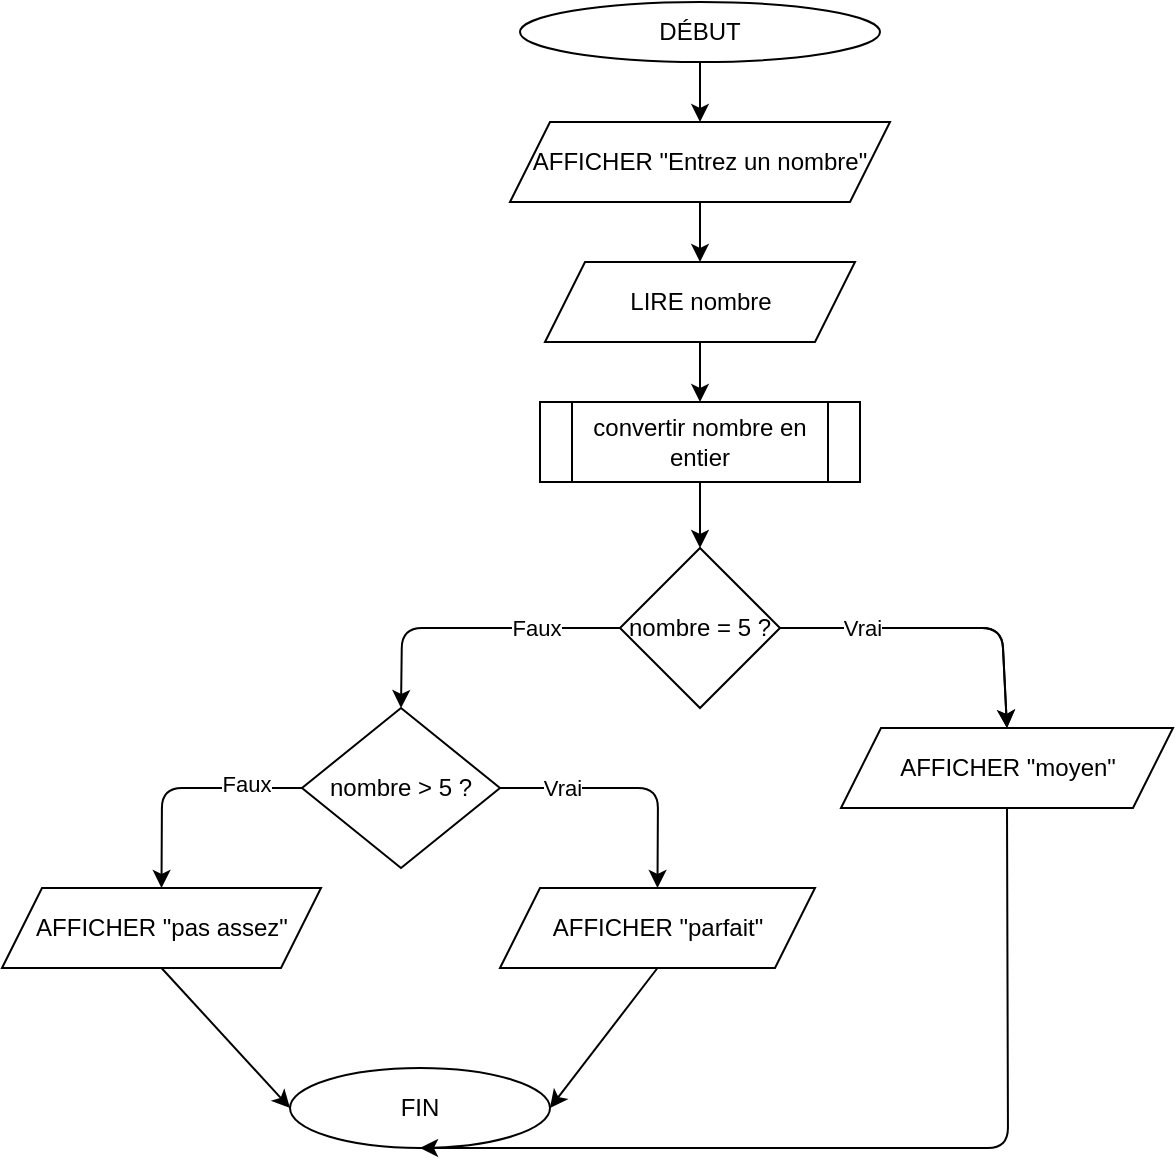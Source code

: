 <mxfile>
    <diagram name="ordino4" id="MA1icedC_llVaALbQTpd">
        <mxGraphModel dx="595" dy="269" grid="1" gridSize="10" guides="1" tooltips="1" connect="1" arrows="1" fold="1" page="1" pageScale="1" pageWidth="827" pageHeight="1169" math="0" shadow="0">
            <root>
                <mxCell id="c7bITvOqj9Y9rn15JvYP-0"/>
                <mxCell id="c7bITvOqj9Y9rn15JvYP-1" parent="c7bITvOqj9Y9rn15JvYP-0"/>
                <mxCell id="c7bITvOqj9Y9rn15JvYP-3" value="FIN" style="ellipse;whiteSpace=wrap;html=1;" parent="c7bITvOqj9Y9rn15JvYP-1" vertex="1">
                    <mxGeometry x="194" y="553" width="130" height="40" as="geometry"/>
                </mxCell>
                <mxCell id="c7bITvOqj9Y9rn15JvYP-4" style="edgeStyle=none;html=1;exitX=0.5;exitY=1;exitDx=0;exitDy=0;entryX=0.5;entryY=0;entryDx=0;entryDy=0;" parent="c7bITvOqj9Y9rn15JvYP-1" source="c7bITvOqj9Y9rn15JvYP-5" target="c7bITvOqj9Y9rn15JvYP-7" edge="1">
                    <mxGeometry relative="1" as="geometry"/>
                </mxCell>
                <mxCell id="c7bITvOqj9Y9rn15JvYP-5" value="DÉBUT" style="ellipse;whiteSpace=wrap;html=1;" parent="c7bITvOqj9Y9rn15JvYP-1" vertex="1">
                    <mxGeometry x="309" y="20" width="180" height="30" as="geometry"/>
                </mxCell>
                <mxCell id="c7bITvOqj9Y9rn15JvYP-6" style="edgeStyle=none;html=1;exitX=0.5;exitY=1;exitDx=0;exitDy=0;entryX=0.5;entryY=0;entryDx=0;entryDy=0;" parent="c7bITvOqj9Y9rn15JvYP-1" source="c7bITvOqj9Y9rn15JvYP-7" target="c7bITvOqj9Y9rn15JvYP-24" edge="1">
                    <mxGeometry relative="1" as="geometry"/>
                </mxCell>
                <mxCell id="c7bITvOqj9Y9rn15JvYP-7" value="AFFICHER &quot;Entrez un nombre&quot;" style="shape=parallelogram;perimeter=parallelogramPerimeter;whiteSpace=wrap;html=1;fixedSize=1;" parent="c7bITvOqj9Y9rn15JvYP-1" vertex="1">
                    <mxGeometry x="304" y="80" width="190" height="40" as="geometry"/>
                </mxCell>
                <mxCell id="c7bITvOqj9Y9rn15JvYP-8" style="edgeStyle=none;html=1;exitX=0.5;exitY=1;exitDx=0;exitDy=0;entryX=0;entryY=0.5;entryDx=0;entryDy=0;" parent="c7bITvOqj9Y9rn15JvYP-1" source="c7bITvOqj9Y9rn15JvYP-9" target="c7bITvOqj9Y9rn15JvYP-3" edge="1">
                    <mxGeometry relative="1" as="geometry"/>
                </mxCell>
                <mxCell id="c7bITvOqj9Y9rn15JvYP-9" value="AFFICHER &quot;pas assez&quot;" style="shape=parallelogram;perimeter=parallelogramPerimeter;whiteSpace=wrap;html=1;fixedSize=1;" parent="c7bITvOqj9Y9rn15JvYP-1" vertex="1">
                    <mxGeometry x="50" y="463" width="159.5" height="40" as="geometry"/>
                </mxCell>
                <mxCell id="c7bITvOqj9Y9rn15JvYP-10" style="edgeStyle=none;html=1;exitX=0.5;exitY=1;exitDx=0;exitDy=0;entryX=0.5;entryY=1;entryDx=0;entryDy=0;" parent="c7bITvOqj9Y9rn15JvYP-1" source="c7bITvOqj9Y9rn15JvYP-12" target="c7bITvOqj9Y9rn15JvYP-3" edge="1">
                    <mxGeometry relative="1" as="geometry">
                        <Array as="points">
                            <mxPoint x="553" y="593"/>
                        </Array>
                    </mxGeometry>
                </mxCell>
                <mxCell id="c7bITvOqj9Y9rn15JvYP-11" value="AFFICHER &quot;parfait&quot;" style="shape=parallelogram;perimeter=parallelogramPerimeter;whiteSpace=wrap;html=1;fixedSize=1;" parent="c7bITvOqj9Y9rn15JvYP-1" vertex="1">
                    <mxGeometry x="299" y="463" width="157.5" height="40" as="geometry"/>
                </mxCell>
                <mxCell id="c7bITvOqj9Y9rn15JvYP-12" value="AFFICHER &quot;moyen&quot;" style="shape=parallelogram;perimeter=parallelogramPerimeter;whiteSpace=wrap;html=1;fixedSize=1;" parent="c7bITvOqj9Y9rn15JvYP-1" vertex="1">
                    <mxGeometry x="469.5" y="383" width="166" height="40" as="geometry"/>
                </mxCell>
                <mxCell id="c7bITvOqj9Y9rn15JvYP-13" style="edgeStyle=none;html=1;exitX=0.5;exitY=1;exitDx=0;exitDy=0;entryX=1;entryY=0.5;entryDx=0;entryDy=0;" parent="c7bITvOqj9Y9rn15JvYP-1" source="c7bITvOqj9Y9rn15JvYP-11" target="c7bITvOqj9Y9rn15JvYP-3" edge="1">
                    <mxGeometry relative="1" as="geometry"/>
                </mxCell>
                <mxCell id="c7bITvOqj9Y9rn15JvYP-14" style="edgeStyle=none;html=1;exitX=0;exitY=0.5;exitDx=0;exitDy=0;entryX=0.5;entryY=0;entryDx=0;entryDy=0;" parent="c7bITvOqj9Y9rn15JvYP-1" source="c7bITvOqj9Y9rn15JvYP-17" target="c7bITvOqj9Y9rn15JvYP-23" edge="1">
                    <mxGeometry relative="1" as="geometry">
                        <Array as="points">
                            <mxPoint x="250" y="333"/>
                        </Array>
                    </mxGeometry>
                </mxCell>
                <mxCell id="c7bITvOqj9Y9rn15JvYP-15" value="Faux" style="edgeLabel;html=1;align=center;verticalAlign=middle;resizable=0;points=[];" parent="c7bITvOqj9Y9rn15JvYP-14" vertex="1" connectable="0">
                    <mxGeometry x="-0.499" y="-1" relative="1" as="geometry">
                        <mxPoint x="-5" y="1" as="offset"/>
                    </mxGeometry>
                </mxCell>
                <mxCell id="c7bITvOqj9Y9rn15JvYP-16" value="Vrai" style="edgeStyle=none;html=1;exitX=1;exitY=0.5;exitDx=0;exitDy=0;entryX=0.5;entryY=0;entryDx=0;entryDy=0;" parent="c7bITvOqj9Y9rn15JvYP-1" source="c7bITvOqj9Y9rn15JvYP-17" target="c7bITvOqj9Y9rn15JvYP-12" edge="1">
                    <mxGeometry x="-0.491" relative="1" as="geometry">
                        <Array as="points">
                            <mxPoint x="550" y="333"/>
                        </Array>
                        <mxPoint x="560" y="383" as="targetPoint"/>
                        <mxPoint as="offset"/>
                    </mxGeometry>
                </mxCell>
                <mxCell id="c7bITvOqj9Y9rn15JvYP-17" value="nombre = 5 ?" style="rhombus;whiteSpace=wrap;html=1;" parent="c7bITvOqj9Y9rn15JvYP-1" vertex="1">
                    <mxGeometry x="359" y="293" width="80" height="80" as="geometry"/>
                </mxCell>
                <mxCell id="c7bITvOqj9Y9rn15JvYP-19" style="edgeStyle=none;html=1;exitX=1;exitY=0.5;exitDx=0;exitDy=0;entryX=0.5;entryY=0;entryDx=0;entryDy=0;" parent="c7bITvOqj9Y9rn15JvYP-1" source="c7bITvOqj9Y9rn15JvYP-23" target="c7bITvOqj9Y9rn15JvYP-11" edge="1">
                    <mxGeometry relative="1" as="geometry">
                        <Array as="points">
                            <mxPoint x="378" y="413"/>
                        </Array>
                    </mxGeometry>
                </mxCell>
                <mxCell id="c7bITvOqj9Y9rn15JvYP-20" value="Vrai" style="edgeLabel;html=1;align=center;verticalAlign=middle;resizable=0;points=[];" parent="c7bITvOqj9Y9rn15JvYP-19" vertex="1" connectable="0">
                    <mxGeometry x="-0.687" y="-1" relative="1" as="geometry">
                        <mxPoint x="11" y="-1" as="offset"/>
                    </mxGeometry>
                </mxCell>
                <mxCell id="c7bITvOqj9Y9rn15JvYP-21" style="edgeStyle=none;html=1;exitX=0;exitY=0.5;exitDx=0;exitDy=0;entryX=0.5;entryY=0;entryDx=0;entryDy=0;" parent="c7bITvOqj9Y9rn15JvYP-1" source="c7bITvOqj9Y9rn15JvYP-23" target="c7bITvOqj9Y9rn15JvYP-9" edge="1">
                    <mxGeometry relative="1" as="geometry">
                        <Array as="points">
                            <mxPoint x="130" y="413"/>
                        </Array>
                    </mxGeometry>
                </mxCell>
                <mxCell id="c7bITvOqj9Y9rn15JvYP-22" value="Faux" style="edgeLabel;html=1;align=center;verticalAlign=middle;resizable=0;points=[];" parent="c7bITvOqj9Y9rn15JvYP-21" vertex="1" connectable="0">
                    <mxGeometry x="-0.536" y="-2" relative="1" as="geometry">
                        <mxPoint as="offset"/>
                    </mxGeometry>
                </mxCell>
                <mxCell id="c7bITvOqj9Y9rn15JvYP-23" value="nombre &amp;gt; 5 ?" style="rhombus;whiteSpace=wrap;html=1;" parent="c7bITvOqj9Y9rn15JvYP-1" vertex="1">
                    <mxGeometry x="200" y="373" width="99" height="80" as="geometry"/>
                </mxCell>
                <mxCell id="fYn33gSYtsliZ3DI4i0n-2" style="edgeStyle=none;html=1;exitX=0.5;exitY=1;exitDx=0;exitDy=0;entryX=0.5;entryY=0;entryDx=0;entryDy=0;" parent="c7bITvOqj9Y9rn15JvYP-1" source="c7bITvOqj9Y9rn15JvYP-24" target="fYn33gSYtsliZ3DI4i0n-0" edge="1">
                    <mxGeometry relative="1" as="geometry"/>
                </mxCell>
                <mxCell id="fYn33gSYtsliZ3DI4i0n-3" style="edgeStyle=none;html=1;exitX=0.5;exitY=1;exitDx=0;exitDy=0;entryX=0.5;entryY=0;entryDx=0;entryDy=0;" parent="c7bITvOqj9Y9rn15JvYP-1" source="fYn33gSYtsliZ3DI4i0n-0" target="c7bITvOqj9Y9rn15JvYP-17" edge="1">
                    <mxGeometry relative="1" as="geometry"/>
                </mxCell>
                <mxCell id="fYn33gSYtsliZ3DI4i0n-0" value="convertir nombre en entier" style="shape=process;whiteSpace=wrap;html=1;backgroundOutline=1;" parent="c7bITvOqj9Y9rn15JvYP-1" vertex="1">
                    <mxGeometry x="319" y="220" width="160" height="40" as="geometry"/>
                </mxCell>
                <mxCell id="fYn33gSYtsliZ3DI4i0n-1" value="Vrai" style="edgeStyle=none;html=1;exitX=1;exitY=0.5;exitDx=0;exitDy=0;entryX=0.5;entryY=0;entryDx=0;entryDy=0;" parent="c7bITvOqj9Y9rn15JvYP-1" source="c7bITvOqj9Y9rn15JvYP-17" target="c7bITvOqj9Y9rn15JvYP-12" edge="1">
                    <mxGeometry x="-0.491" relative="1" as="geometry">
                        <Array as="points">
                            <mxPoint x="510" y="333"/>
                            <mxPoint x="550" y="333"/>
                        </Array>
                        <mxPoint x="439" y="333" as="sourcePoint"/>
                        <mxPoint x="552.5" y="383" as="targetPoint"/>
                        <mxPoint as="offset"/>
                    </mxGeometry>
                </mxCell>
                <mxCell id="c7bITvOqj9Y9rn15JvYP-24" value="LIRE nombre" style="shape=parallelogram;perimeter=parallelogramPerimeter;whiteSpace=wrap;html=1;fixedSize=1;" parent="c7bITvOqj9Y9rn15JvYP-1" vertex="1">
                    <mxGeometry x="321.5" y="150" width="155" height="40" as="geometry"/>
                </mxCell>
            </root>
        </mxGraphModel>
    </diagram>
    <diagram name="ordino3" id="SxlolJQkcnVfG3LB0PML">
        <mxGraphModel dx="595" dy="269" grid="1" gridSize="10" guides="1" tooltips="1" connect="1" arrows="1" fold="1" page="1" pageScale="1" pageWidth="827" pageHeight="1169" math="0" shadow="0">
            <root>
                <mxCell id="IFP4pOx9CHOEMzlSJvTO-0"/>
                <mxCell id="IFP4pOx9CHOEMzlSJvTO-1" parent="IFP4pOx9CHOEMzlSJvTO-0"/>
                <mxCell id="IFP4pOx9CHOEMzlSJvTO-3" value="FIN" style="ellipse;whiteSpace=wrap;html=1;" parent="IFP4pOx9CHOEMzlSJvTO-1" vertex="1">
                    <mxGeometry x="194" y="555" width="130" height="40" as="geometry"/>
                </mxCell>
                <mxCell id="IFP4pOx9CHOEMzlSJvTO-4" style="edgeStyle=none;html=1;exitX=0.5;exitY=1;exitDx=0;exitDy=0;entryX=0.5;entryY=0;entryDx=0;entryDy=0;" parent="IFP4pOx9CHOEMzlSJvTO-1" source="IFP4pOx9CHOEMzlSJvTO-5" target="IFP4pOx9CHOEMzlSJvTO-7" edge="1">
                    <mxGeometry relative="1" as="geometry"/>
                </mxCell>
                <mxCell id="IFP4pOx9CHOEMzlSJvTO-5" value="DÉBUT" style="ellipse;whiteSpace=wrap;html=1;" parent="IFP4pOx9CHOEMzlSJvTO-1" vertex="1">
                    <mxGeometry x="309" y="20" width="180" height="30" as="geometry"/>
                </mxCell>
                <mxCell id="IFP4pOx9CHOEMzlSJvTO-6" style="edgeStyle=none;html=1;exitX=0.5;exitY=1;exitDx=0;exitDy=0;entryX=0.5;entryY=0;entryDx=0;entryDy=0;" parent="IFP4pOx9CHOEMzlSJvTO-1" source="IFP4pOx9CHOEMzlSJvTO-7" target="IFP4pOx9CHOEMzlSJvTO-24" edge="1">
                    <mxGeometry relative="1" as="geometry"/>
                </mxCell>
                <mxCell id="IFP4pOx9CHOEMzlSJvTO-7" value="AFFICHER &quot;Entrez la taux&quot;" style="shape=parallelogram;perimeter=parallelogramPerimeter;whiteSpace=wrap;html=1;fixedSize=1;" parent="IFP4pOx9CHOEMzlSJvTO-1" vertex="1">
                    <mxGeometry x="304" y="80" width="190" height="40" as="geometry"/>
                </mxCell>
                <mxCell id="IFP4pOx9CHOEMzlSJvTO-8" style="edgeStyle=none;html=1;exitX=0.5;exitY=1;exitDx=0;exitDy=0;entryX=0;entryY=0.5;entryDx=0;entryDy=0;" parent="IFP4pOx9CHOEMzlSJvTO-1" target="IFP4pOx9CHOEMzlSJvTO-3" edge="1">
                    <mxGeometry relative="1" as="geometry">
                        <mxPoint x="129.75" y="505" as="sourcePoint"/>
                    </mxGeometry>
                </mxCell>
                <mxCell id="IFP4pOx9CHOEMzlSJvTO-9" value="AFFICHER &quot;super!&quot;" style="shape=parallelogram;perimeter=parallelogramPerimeter;whiteSpace=wrap;html=1;fixedSize=1;" parent="IFP4pOx9CHOEMzlSJvTO-1" vertex="1">
                    <mxGeometry x="50" y="461" width="159.5" height="40" as="geometry"/>
                </mxCell>
                <mxCell id="IFP4pOx9CHOEMzlSJvTO-10" style="edgeStyle=none;html=1;exitX=0.5;exitY=1;exitDx=0;exitDy=0;entryX=0.5;entryY=1;entryDx=0;entryDy=0;" parent="IFP4pOx9CHOEMzlSJvTO-1" target="IFP4pOx9CHOEMzlSJvTO-3" edge="1">
                    <mxGeometry relative="1" as="geometry">
                        <mxPoint x="552.5" y="425" as="sourcePoint"/>
                        <Array as="points">
                            <mxPoint x="553" y="595"/>
                        </Array>
                    </mxGeometry>
                </mxCell>
                <mxCell id="IFP4pOx9CHOEMzlSJvTO-12" value="AFFICHER &quot;moyen&quot;" style="shape=parallelogram;perimeter=parallelogramPerimeter;whiteSpace=wrap;html=1;fixedSize=1;" parent="IFP4pOx9CHOEMzlSJvTO-1" vertex="1">
                    <mxGeometry x="299" y="465" width="157.5" height="40" as="geometry"/>
                </mxCell>
                <mxCell id="IFP4pOx9CHOEMzlSJvTO-11" value="AFFICHER &quot;faible&quot;" style="shape=parallelogram;perimeter=parallelogramPerimeter;whiteSpace=wrap;html=1;fixedSize=1;" parent="IFP4pOx9CHOEMzlSJvTO-1" vertex="1">
                    <mxGeometry x="469.5" y="382" width="166" height="40" as="geometry"/>
                </mxCell>
                <mxCell id="IFP4pOx9CHOEMzlSJvTO-13" style="edgeStyle=none;html=1;exitX=0.5;exitY=1;exitDx=0;exitDy=0;entryX=1;entryY=0.5;entryDx=0;entryDy=0;" parent="IFP4pOx9CHOEMzlSJvTO-1" source="IFP4pOx9CHOEMzlSJvTO-12" target="IFP4pOx9CHOEMzlSJvTO-3" edge="1">
                    <mxGeometry relative="1" as="geometry"/>
                </mxCell>
                <mxCell id="IFP4pOx9CHOEMzlSJvTO-14" style="edgeStyle=none;html=1;exitX=0;exitY=0.5;exitDx=0;exitDy=0;entryX=0.5;entryY=0;entryDx=0;entryDy=0;" parent="IFP4pOx9CHOEMzlSJvTO-1" target="IFP4pOx9CHOEMzlSJvTO-23" edge="1">
                    <mxGeometry relative="1" as="geometry">
                        <Array as="points">
                            <mxPoint x="259" y="335"/>
                        </Array>
                        <mxPoint x="359" y="335" as="sourcePoint"/>
                    </mxGeometry>
                </mxCell>
                <mxCell id="IFP4pOx9CHOEMzlSJvTO-15" value="Faux" style="edgeLabel;html=1;align=center;verticalAlign=middle;resizable=0;points=[];" parent="IFP4pOx9CHOEMzlSJvTO-14" vertex="1" connectable="0">
                    <mxGeometry x="-0.499" y="-1" relative="1" as="geometry">
                        <mxPoint x="-5" y="1" as="offset"/>
                    </mxGeometry>
                </mxCell>
                <mxCell id="IFP4pOx9CHOEMzlSJvTO-16" value="Vrai" style="edgeStyle=none;html=1;exitX=1;exitY=0.5;exitDx=0;exitDy=0;entryX=0.5;entryY=0;entryDx=0;entryDy=0;" parent="IFP4pOx9CHOEMzlSJvTO-1" edge="1">
                    <mxGeometry x="-0.491" relative="1" as="geometry">
                        <Array as="points">
                            <mxPoint x="550" y="335"/>
                        </Array>
                        <mxPoint x="439" y="335" as="sourcePoint"/>
                        <mxPoint x="552.5" y="385" as="targetPoint"/>
                        <mxPoint as="offset"/>
                    </mxGeometry>
                </mxCell>
                <mxCell id="IFP4pOx9CHOEMzlSJvTO-17" value="taux = 15 ?" style="rhombus;whiteSpace=wrap;html=1;" parent="IFP4pOx9CHOEMzlSJvTO-1" vertex="1">
                    <mxGeometry x="359" y="292" width="80" height="80" as="geometry"/>
                </mxCell>
                <mxCell id="IFP4pOx9CHOEMzlSJvTO-19" style="edgeStyle=none;html=1;exitX=1;exitY=0.5;exitDx=0;exitDy=0;entryX=0.5;entryY=0;entryDx=0;entryDy=0;" parent="IFP4pOx9CHOEMzlSJvTO-1" source="IFP4pOx9CHOEMzlSJvTO-23" target="IFP4pOx9CHOEMzlSJvTO-12" edge="1">
                    <mxGeometry relative="1" as="geometry">
                        <Array as="points">
                            <mxPoint x="378" y="415"/>
                        </Array>
                    </mxGeometry>
                </mxCell>
                <mxCell id="IFP4pOx9CHOEMzlSJvTO-20" value="Vrai" style="edgeLabel;html=1;align=center;verticalAlign=middle;resizable=0;points=[];" parent="IFP4pOx9CHOEMzlSJvTO-19" vertex="1" connectable="0">
                    <mxGeometry x="-0.687" y="-1" relative="1" as="geometry">
                        <mxPoint x="11" y="-1" as="offset"/>
                    </mxGeometry>
                </mxCell>
                <mxCell id="IFP4pOx9CHOEMzlSJvTO-21" style="edgeStyle=none;html=1;exitX=0;exitY=0.5;exitDx=0;exitDy=0;entryX=0.5;entryY=0;entryDx=0;entryDy=0;" parent="IFP4pOx9CHOEMzlSJvTO-1" source="IFP4pOx9CHOEMzlSJvTO-23" edge="1">
                    <mxGeometry relative="1" as="geometry">
                        <mxPoint x="129.75" y="465" as="targetPoint"/>
                        <Array as="points">
                            <mxPoint x="130" y="415"/>
                        </Array>
                    </mxGeometry>
                </mxCell>
                <mxCell id="IFP4pOx9CHOEMzlSJvTO-22" value="Faux" style="edgeLabel;html=1;align=center;verticalAlign=middle;resizable=0;points=[];" parent="IFP4pOx9CHOEMzlSJvTO-21" vertex="1" connectable="0">
                    <mxGeometry x="-0.536" y="-2" relative="1" as="geometry">
                        <mxPoint as="offset"/>
                    </mxGeometry>
                </mxCell>
                <mxCell id="IFP4pOx9CHOEMzlSJvTO-23" value="note &amp;lt; 20 ?" style="rhombus;whiteSpace=wrap;html=1;" parent="IFP4pOx9CHOEMzlSJvTO-1" vertex="1">
                    <mxGeometry x="219" y="375" width="80" height="80" as="geometry"/>
                </mxCell>
                <mxCell id="7GsOfpqaNWo19ZcmbfA9-1" style="edgeStyle=none;html=1;exitX=0.5;exitY=1;exitDx=0;exitDy=0;" parent="IFP4pOx9CHOEMzlSJvTO-1" source="IFP4pOx9CHOEMzlSJvTO-24" target="7GsOfpqaNWo19ZcmbfA9-0" edge="1">
                    <mxGeometry relative="1" as="geometry"/>
                </mxCell>
                <mxCell id="IFP4pOx9CHOEMzlSJvTO-24" value="LIRE taux" style="shape=parallelogram;perimeter=parallelogramPerimeter;whiteSpace=wrap;html=1;fixedSize=1;" parent="IFP4pOx9CHOEMzlSJvTO-1" vertex="1">
                    <mxGeometry x="321.5" y="150" width="155" height="40" as="geometry"/>
                </mxCell>
                <mxCell id="7GsOfpqaNWo19ZcmbfA9-2" style="edgeStyle=none;html=1;exitX=0.5;exitY=1;exitDx=0;exitDy=0;entryX=0.5;entryY=0;entryDx=0;entryDy=0;" parent="IFP4pOx9CHOEMzlSJvTO-1" source="7GsOfpqaNWo19ZcmbfA9-0" target="IFP4pOx9CHOEMzlSJvTO-17" edge="1">
                    <mxGeometry relative="1" as="geometry"/>
                </mxCell>
                <mxCell id="7GsOfpqaNWo19ZcmbfA9-0" value="convertir taux en entier" style="shape=process;whiteSpace=wrap;html=1;backgroundOutline=1;" parent="IFP4pOx9CHOEMzlSJvTO-1" vertex="1">
                    <mxGeometry x="320" y="221" width="160" height="40" as="geometry"/>
                </mxCell>
            </root>
        </mxGraphModel>
    </diagram>
    <diagram name="ordino2" id="iWsp2SdJvov0uB3npExQ">
        <mxGraphModel dx="595" dy="269" grid="1" gridSize="10" guides="1" tooltips="1" connect="1" arrows="1" fold="1" page="1" pageScale="1" pageWidth="827" pageHeight="1169" math="0" shadow="0">
            <root>
                <mxCell id="IEQo9HQV0TFGNavdOPeZ-0"/>
                <mxCell id="IEQo9HQV0TFGNavdOPeZ-1" parent="IEQo9HQV0TFGNavdOPeZ-0"/>
                <mxCell id="IEQo9HQV0TFGNavdOPeZ-3" value="FIN" style="ellipse;whiteSpace=wrap;html=1;" parent="IEQo9HQV0TFGNavdOPeZ-1" vertex="1">
                    <mxGeometry x="194" y="533" width="130" height="40" as="geometry"/>
                </mxCell>
                <mxCell id="IEQo9HQV0TFGNavdOPeZ-4" style="edgeStyle=none;html=1;exitX=0.5;exitY=1;exitDx=0;exitDy=0;entryX=0.5;entryY=0;entryDx=0;entryDy=0;" parent="IEQo9HQV0TFGNavdOPeZ-1" source="IEQo9HQV0TFGNavdOPeZ-5" target="IEQo9HQV0TFGNavdOPeZ-7" edge="1">
                    <mxGeometry relative="1" as="geometry"/>
                </mxCell>
                <mxCell id="IEQo9HQV0TFGNavdOPeZ-5" value="DÉBUT" style="ellipse;whiteSpace=wrap;html=1;" parent="IEQo9HQV0TFGNavdOPeZ-1" vertex="1">
                    <mxGeometry x="309" y="20" width="180" height="30" as="geometry"/>
                </mxCell>
                <mxCell id="IEQo9HQV0TFGNavdOPeZ-6" style="edgeStyle=none;html=1;exitX=0.5;exitY=1;exitDx=0;exitDy=0;entryX=0.5;entryY=0;entryDx=0;entryDy=0;" parent="IEQo9HQV0TFGNavdOPeZ-1" source="IEQo9HQV0TFGNavdOPeZ-7" target="IEQo9HQV0TFGNavdOPeZ-19" edge="1">
                    <mxGeometry relative="1" as="geometry"/>
                </mxCell>
                <mxCell id="IEQo9HQV0TFGNavdOPeZ-7" value="AFFICHER &quot;Entrez la note&quot;" style="shape=parallelogram;perimeter=parallelogramPerimeter;whiteSpace=wrap;html=1;fixedSize=1;" parent="IEQo9HQV0TFGNavdOPeZ-1" vertex="1">
                    <mxGeometry x="304" y="80" width="190" height="40" as="geometry"/>
                </mxCell>
                <mxCell id="IEQo9HQV0TFGNavdOPeZ-8" style="edgeStyle=none;html=1;entryX=0;entryY=0.5;entryDx=0;entryDy=0;exitX=0.447;exitY=1.036;exitDx=0;exitDy=0;exitPerimeter=0;" parent="IEQo9HQV0TFGNavdOPeZ-1" source="IEQo9HQV0TFGNavdOPeZ-9" target="IEQo9HQV0TFGNavdOPeZ-3" edge="1">
                    <mxGeometry relative="1" as="geometry">
                        <mxPoint x="130" y="480" as="sourcePoint"/>
                    </mxGeometry>
                </mxCell>
                <mxCell id="IEQo9HQV0TFGNavdOPeZ-9" value="AFFICHER &quot;échec!&quot;" style="shape=parallelogram;perimeter=parallelogramPerimeter;whiteSpace=wrap;html=1;fixedSize=1;" parent="IEQo9HQV0TFGNavdOPeZ-1" vertex="1">
                    <mxGeometry x="40" y="443" width="159.5" height="40" as="geometry"/>
                </mxCell>
                <mxCell id="IEQo9HQV0TFGNavdOPeZ-10" style="edgeStyle=none;html=1;exitX=0.5;exitY=1;exitDx=0;exitDy=0;entryX=0.5;entryY=1;entryDx=0;entryDy=0;" parent="IEQo9HQV0TFGNavdOPeZ-1" source="IEQo9HQV0TFGNavdOPeZ-11" target="IEQo9HQV0TFGNavdOPeZ-3" edge="1">
                    <mxGeometry relative="1" as="geometry">
                        <Array as="points">
                            <mxPoint x="553" y="573"/>
                        </Array>
                    </mxGeometry>
                </mxCell>
                <mxCell id="IEQo9HQV0TFGNavdOPeZ-11" value="AFFICHER &quot;réussi&quot;" style="shape=parallelogram;perimeter=parallelogramPerimeter;whiteSpace=wrap;html=1;fixedSize=1;" parent="IEQo9HQV0TFGNavdOPeZ-1" vertex="1">
                    <mxGeometry x="469.5" y="363" width="166" height="40" as="geometry"/>
                </mxCell>
                <mxCell id="IEQo9HQV0TFGNavdOPeZ-13" value="AFFICHER &quot;passable&quot;" style="shape=parallelogram;perimeter=parallelogramPerimeter;whiteSpace=wrap;html=1;fixedSize=1;" parent="IEQo9HQV0TFGNavdOPeZ-1" vertex="1">
                    <mxGeometry x="299" y="443" width="157.5" height="40" as="geometry"/>
                </mxCell>
                <mxCell id="IEQo9HQV0TFGNavdOPeZ-12" style="edgeStyle=none;html=1;exitX=0.5;exitY=1;exitDx=0;exitDy=0;entryX=1;entryY=0.5;entryDx=0;entryDy=0;" parent="IEQo9HQV0TFGNavdOPeZ-1" source="IEQo9HQV0TFGNavdOPeZ-13" target="IEQo9HQV0TFGNavdOPeZ-3" edge="1">
                    <mxGeometry relative="1" as="geometry"/>
                </mxCell>
                <mxCell id="IEQo9HQV0TFGNavdOPeZ-14" style="edgeStyle=none;html=1;exitX=0;exitY=0.5;exitDx=0;exitDy=0;entryX=0.5;entryY=0;entryDx=0;entryDy=0;" parent="IEQo9HQV0TFGNavdOPeZ-1" source="IEQo9HQV0TFGNavdOPeZ-17" target="IEQo9HQV0TFGNavdOPeZ-24" edge="1">
                    <mxGeometry relative="1" as="geometry">
                        <Array as="points">
                            <mxPoint x="259" y="313"/>
                        </Array>
                    </mxGeometry>
                </mxCell>
                <mxCell id="IEQo9HQV0TFGNavdOPeZ-15" value="Faux" style="edgeLabel;html=1;align=center;verticalAlign=middle;resizable=0;points=[];" parent="IEQo9HQV0TFGNavdOPeZ-14" vertex="1" connectable="0">
                    <mxGeometry x="-0.499" y="-1" relative="1" as="geometry">
                        <mxPoint x="-5" y="1" as="offset"/>
                    </mxGeometry>
                </mxCell>
                <mxCell id="IEQo9HQV0TFGNavdOPeZ-16" value="Vrai" style="edgeStyle=none;html=1;exitX=1;exitY=0.5;exitDx=0;exitDy=0;entryX=0.5;entryY=0;entryDx=0;entryDy=0;" parent="IEQo9HQV0TFGNavdOPeZ-1" source="IEQo9HQV0TFGNavdOPeZ-17" target="IEQo9HQV0TFGNavdOPeZ-11" edge="1">
                    <mxGeometry x="-0.491" relative="1" as="geometry">
                        <Array as="points">
                            <mxPoint x="550" y="313"/>
                        </Array>
                        <mxPoint x="560" y="363" as="targetPoint"/>
                        <mxPoint as="offset"/>
                    </mxGeometry>
                </mxCell>
                <mxCell id="IEQo9HQV0TFGNavdOPeZ-17" value="note &amp;gt; 60 ?" style="rhombus;whiteSpace=wrap;html=1;" parent="IEQo9HQV0TFGNavdOPeZ-1" vertex="1">
                    <mxGeometry x="359" y="273" width="80" height="80" as="geometry"/>
                </mxCell>
                <mxCell id="IEQo9HQV0TFGNavdOPeZ-20" style="edgeStyle=none;html=1;exitX=1;exitY=0.5;exitDx=0;exitDy=0;entryX=0.5;entryY=0;entryDx=0;entryDy=0;" parent="IEQo9HQV0TFGNavdOPeZ-1" source="IEQo9HQV0TFGNavdOPeZ-24" target="IEQo9HQV0TFGNavdOPeZ-13" edge="1">
                    <mxGeometry relative="1" as="geometry">
                        <Array as="points">
                            <mxPoint x="378" y="393"/>
                        </Array>
                    </mxGeometry>
                </mxCell>
                <mxCell id="IEQo9HQV0TFGNavdOPeZ-21" value="Vrai" style="edgeLabel;html=1;align=center;verticalAlign=middle;resizable=0;points=[];" parent="IEQo9HQV0TFGNavdOPeZ-20" vertex="1" connectable="0">
                    <mxGeometry x="-0.687" y="-1" relative="1" as="geometry">
                        <mxPoint x="11" y="-1" as="offset"/>
                    </mxGeometry>
                </mxCell>
                <mxCell id="IEQo9HQV0TFGNavdOPeZ-22" style="edgeStyle=none;html=1;exitX=0;exitY=0.5;exitDx=0;exitDy=0;entryX=0.562;entryY=0.022;entryDx=0;entryDy=0;entryPerimeter=0;" parent="IEQo9HQV0TFGNavdOPeZ-1" source="IEQo9HQV0TFGNavdOPeZ-24" target="IEQo9HQV0TFGNavdOPeZ-9" edge="1">
                    <mxGeometry relative="1" as="geometry">
                        <mxPoint x="130" y="440" as="targetPoint"/>
                        <Array as="points">
                            <mxPoint x="130" y="393"/>
                        </Array>
                    </mxGeometry>
                </mxCell>
                <mxCell id="IEQo9HQV0TFGNavdOPeZ-23" value="Faux" style="edgeLabel;html=1;align=center;verticalAlign=middle;resizable=0;points=[];" parent="IEQo9HQV0TFGNavdOPeZ-22" vertex="1" connectable="0">
                    <mxGeometry x="-0.536" y="-2" relative="1" as="geometry">
                        <mxPoint as="offset"/>
                    </mxGeometry>
                </mxCell>
                <mxCell id="IEQo9HQV0TFGNavdOPeZ-24" value="note &amp;gt; 50 ?" style="rhombus;whiteSpace=wrap;html=1;" parent="IEQo9HQV0TFGNavdOPeZ-1" vertex="1">
                    <mxGeometry x="219" y="353" width="80" height="80" as="geometry"/>
                </mxCell>
                <mxCell id="ZwcsbISoVJR2oYlZX6os-0" style="edgeStyle=none;html=1;exitX=0.5;exitY=1;exitDx=0;exitDy=0;entryX=0.5;entryY=0;entryDx=0;entryDy=0;" parent="IEQo9HQV0TFGNavdOPeZ-1" source="IEQo9HQV0TFGNavdOPeZ-19" target="jhB4lVCG1zkAv8YjnC30-0" edge="1">
                    <mxGeometry relative="1" as="geometry"/>
                </mxCell>
                <mxCell id="IEQo9HQV0TFGNavdOPeZ-19" value="LIRE note" style="shape=parallelogram;perimeter=parallelogramPerimeter;whiteSpace=wrap;html=1;fixedSize=1;" parent="IEQo9HQV0TFGNavdOPeZ-1" vertex="1">
                    <mxGeometry x="321.5" y="150" width="155" height="40" as="geometry"/>
                </mxCell>
                <mxCell id="ZwcsbISoVJR2oYlZX6os-1" style="edgeStyle=none;html=1;exitX=0.5;exitY=1;exitDx=0;exitDy=0;" parent="IEQo9HQV0TFGNavdOPeZ-1" source="jhB4lVCG1zkAv8YjnC30-0" target="IEQo9HQV0TFGNavdOPeZ-17" edge="1">
                    <mxGeometry relative="1" as="geometry"/>
                </mxCell>
                <mxCell id="jhB4lVCG1zkAv8YjnC30-0" value="convertir note en entier" style="shape=process;whiteSpace=wrap;html=1;backgroundOutline=1;" parent="IEQo9HQV0TFGNavdOPeZ-1" vertex="1">
                    <mxGeometry x="319" y="210" width="160" height="40" as="geometry"/>
                </mxCell>
            </root>
        </mxGraphModel>
    </diagram>
    <diagram id="fGqZPj-JKoe1sATkusCu" name="ordino1">
        <mxGraphModel dx="1158" dy="440" grid="1" gridSize="10" guides="1" tooltips="1" connect="1" arrows="1" fold="1" page="1" pageScale="1" pageWidth="827" pageHeight="1169" math="0" shadow="0">
            <root>
                <mxCell id="0"/>
                <mxCell id="1" parent="0"/>
                <mxCell id="p4F22SCiDtNvkDlrsIgi-1" value="FIN" style="ellipse;whiteSpace=wrap;html=1;" vertex="1" parent="1">
                    <mxGeometry x="194" y="560" width="130" height="40" as="geometry"/>
                </mxCell>
                <mxCell id="p4F22SCiDtNvkDlrsIgi-10" style="edgeStyle=none;html=1;exitX=0.5;exitY=1;exitDx=0;exitDy=0;entryX=0.5;entryY=0;entryDx=0;entryDy=0;" edge="1" parent="1" source="p4F22SCiDtNvkDlrsIgi-2" target="p4F22SCiDtNvkDlrsIgi-4">
                    <mxGeometry relative="1" as="geometry"/>
                </mxCell>
                <mxCell id="p4F22SCiDtNvkDlrsIgi-2" value="DÉBUT" style="ellipse;whiteSpace=wrap;html=1;" vertex="1" parent="1">
                    <mxGeometry x="309" y="20" width="180" height="30" as="geometry"/>
                </mxCell>
                <mxCell id="p4F22SCiDtNvkDlrsIgi-11" style="edgeStyle=none;html=1;exitX=0.5;exitY=1;exitDx=0;exitDy=0;entryX=0.5;entryY=0;entryDx=0;entryDy=0;" edge="1" parent="1" source="p4F22SCiDtNvkDlrsIgi-4" target="p4F22SCiDtNvkDlrsIgi-9">
                    <mxGeometry relative="1" as="geometry"/>
                </mxCell>
                <mxCell id="p4F22SCiDtNvkDlrsIgi-4" value="AFFICHER &quot;Entrez le pH&quot;" style="shape=parallelogram;perimeter=parallelogramPerimeter;whiteSpace=wrap;html=1;fixedSize=1;" vertex="1" parent="1">
                    <mxGeometry x="304" y="80" width="190" height="40" as="geometry"/>
                </mxCell>
                <mxCell id="e1OoWmJWvWNVcEpm36n9-11" style="edgeStyle=none;html=1;exitX=0.5;exitY=1;exitDx=0;exitDy=0;entryX=0;entryY=0.5;entryDx=0;entryDy=0;" edge="1" parent="1" source="p4F22SCiDtNvkDlrsIgi-5" target="p4F22SCiDtNvkDlrsIgi-1">
                    <mxGeometry relative="1" as="geometry"/>
                </mxCell>
                <mxCell id="p4F22SCiDtNvkDlrsIgi-5" value="AFFICHER &quot;pH acide&quot;" style="shape=parallelogram;perimeter=parallelogramPerimeter;whiteSpace=wrap;html=1;fixedSize=1;" vertex="1" parent="1">
                    <mxGeometry x="50" y="470" width="159.5" height="40" as="geometry"/>
                </mxCell>
                <mxCell id="e1OoWmJWvWNVcEpm36n9-12" style="edgeStyle=none;html=1;exitX=0.5;exitY=1;exitDx=0;exitDy=0;entryX=0.5;entryY=1;entryDx=0;entryDy=0;" edge="1" parent="1" source="p4F22SCiDtNvkDlrsIgi-6" target="p4F22SCiDtNvkDlrsIgi-1">
                    <mxGeometry relative="1" as="geometry">
                        <Array as="points">
                            <mxPoint x="553" y="600"/>
                        </Array>
                    </mxGeometry>
                </mxCell>
                <mxCell id="p4F22SCiDtNvkDlrsIgi-6" value="AFFICHER &quot;pH basique&quot;" style="shape=parallelogram;perimeter=parallelogramPerimeter;whiteSpace=wrap;html=1;fixedSize=1;" vertex="1" parent="1">
                    <mxGeometry x="469.5" y="390" width="166" height="40" as="geometry"/>
                </mxCell>
                <mxCell id="e1OoWmJWvWNVcEpm36n9-10" style="edgeStyle=none;html=1;exitX=0.5;exitY=1;exitDx=0;exitDy=0;entryX=1;entryY=0.5;entryDx=0;entryDy=0;" edge="1" parent="1" source="p4F22SCiDtNvkDlrsIgi-7" target="p4F22SCiDtNvkDlrsIgi-1">
                    <mxGeometry relative="1" as="geometry"/>
                </mxCell>
                <mxCell id="p4F22SCiDtNvkDlrsIgi-7" value="AFFICHER &quot;pH neutre&quot;" style="shape=parallelogram;perimeter=parallelogramPerimeter;whiteSpace=wrap;html=1;fixedSize=1;" vertex="1" parent="1">
                    <mxGeometry x="299" y="470" width="157.5" height="40" as="geometry"/>
                </mxCell>
                <mxCell id="p4F22SCiDtNvkDlrsIgi-15" style="edgeStyle=none;html=1;exitX=0;exitY=0.5;exitDx=0;exitDy=0;entryX=0.5;entryY=0;entryDx=0;entryDy=0;" edge="1" parent="1" source="p4F22SCiDtNvkDlrsIgi-8" target="p4F22SCiDtNvkDlrsIgi-14">
                    <mxGeometry relative="1" as="geometry">
                        <Array as="points">
                            <mxPoint x="259" y="340"/>
                        </Array>
                    </mxGeometry>
                </mxCell>
                <mxCell id="e1OoWmJWvWNVcEpm36n9-6" value="Faux" style="edgeLabel;html=1;align=center;verticalAlign=middle;resizable=0;points=[];" vertex="1" connectable="0" parent="p4F22SCiDtNvkDlrsIgi-15">
                    <mxGeometry x="-0.499" y="-1" relative="1" as="geometry">
                        <mxPoint x="-5" y="1" as="offset"/>
                    </mxGeometry>
                </mxCell>
                <mxCell id="p4F22SCiDtNvkDlrsIgi-16" value="Vrai" style="edgeStyle=none;html=1;exitX=1;exitY=0.5;exitDx=0;exitDy=0;entryX=0.5;entryY=0;entryDx=0;entryDy=0;" edge="1" parent="1" source="p4F22SCiDtNvkDlrsIgi-8" target="p4F22SCiDtNvkDlrsIgi-6">
                    <mxGeometry x="-0.516" relative="1" as="geometry">
                        <Array as="points">
                            <mxPoint x="553" y="340"/>
                        </Array>
                        <mxPoint as="offset"/>
                    </mxGeometry>
                </mxCell>
                <mxCell id="p4F22SCiDtNvkDlrsIgi-8" value="pH &amp;gt; 7 ?" style="rhombus;whiteSpace=wrap;html=1;" vertex="1" parent="1">
                    <mxGeometry x="359" y="300" width="80" height="80" as="geometry"/>
                </mxCell>
                <mxCell id="tOHVwZjKo-m4ubRHq-TT-2" style="edgeStyle=none;html=1;exitX=0.5;exitY=1;exitDx=0;exitDy=0;entryX=0.5;entryY=0;entryDx=0;entryDy=0;" edge="1" parent="1" source="p4F22SCiDtNvkDlrsIgi-9" target="tOHVwZjKo-m4ubRHq-TT-1">
                    <mxGeometry relative="1" as="geometry"/>
                </mxCell>
                <mxCell id="p4F22SCiDtNvkDlrsIgi-9" value="LIRE pH&amp;nbsp;" style="shape=parallelogram;perimeter=parallelogramPerimeter;whiteSpace=wrap;html=1;fixedSize=1;" vertex="1" parent="1">
                    <mxGeometry x="321.5" y="150" width="155" height="40" as="geometry"/>
                </mxCell>
                <mxCell id="p4F22SCiDtNvkDlrsIgi-18" style="edgeStyle=none;html=1;exitX=1;exitY=0.5;exitDx=0;exitDy=0;entryX=0.5;entryY=0;entryDx=0;entryDy=0;" edge="1" parent="1" source="p4F22SCiDtNvkDlrsIgi-14" target="p4F22SCiDtNvkDlrsIgi-7">
                    <mxGeometry relative="1" as="geometry">
                        <Array as="points">
                            <mxPoint x="378" y="420"/>
                        </Array>
                    </mxGeometry>
                </mxCell>
                <mxCell id="e1OoWmJWvWNVcEpm36n9-7" value="Vrai" style="edgeLabel;html=1;align=center;verticalAlign=middle;resizable=0;points=[];" vertex="1" connectable="0" parent="p4F22SCiDtNvkDlrsIgi-18">
                    <mxGeometry x="-0.687" y="-1" relative="1" as="geometry">
                        <mxPoint x="11" y="-1" as="offset"/>
                    </mxGeometry>
                </mxCell>
                <mxCell id="e1OoWmJWvWNVcEpm36n9-8" style="edgeStyle=none;html=1;exitX=0;exitY=0.5;exitDx=0;exitDy=0;entryX=0.5;entryY=0;entryDx=0;entryDy=0;" edge="1" parent="1" source="p4F22SCiDtNvkDlrsIgi-14" target="p4F22SCiDtNvkDlrsIgi-5">
                    <mxGeometry relative="1" as="geometry">
                        <Array as="points">
                            <mxPoint x="130" y="420"/>
                        </Array>
                    </mxGeometry>
                </mxCell>
                <mxCell id="e1OoWmJWvWNVcEpm36n9-9" value="Faux" style="edgeLabel;html=1;align=center;verticalAlign=middle;resizable=0;points=[];" vertex="1" connectable="0" parent="e1OoWmJWvWNVcEpm36n9-8">
                    <mxGeometry x="-0.536" y="-2" relative="1" as="geometry">
                        <mxPoint as="offset"/>
                    </mxGeometry>
                </mxCell>
                <mxCell id="p4F22SCiDtNvkDlrsIgi-14" value="pH == 7 ?" style="rhombus;whiteSpace=wrap;html=1;" vertex="1" parent="1">
                    <mxGeometry x="219" y="380" width="80" height="80" as="geometry"/>
                </mxCell>
                <mxCell id="tOHVwZjKo-m4ubRHq-TT-3" style="edgeStyle=none;html=1;exitX=0.5;exitY=1;exitDx=0;exitDy=0;entryX=0.5;entryY=0;entryDx=0;entryDy=0;" edge="1" parent="1" source="tOHVwZjKo-m4ubRHq-TT-1" target="p4F22SCiDtNvkDlrsIgi-8">
                    <mxGeometry relative="1" as="geometry"/>
                </mxCell>
                <mxCell id="tOHVwZjKo-m4ubRHq-TT-1" value="convertir pH en entier" style="shape=process;whiteSpace=wrap;html=1;backgroundOutline=1;" vertex="1" parent="1">
                    <mxGeometry x="319" y="225" width="160" height="40" as="geometry"/>
                </mxCell>
            </root>
        </mxGraphModel>
    </diagram>
    <diagram name="fond-ordino4" id="2_a5fLQN8MS8aKYdYs04">
        <mxGraphModel dx="984" dy="374" grid="1" gridSize="10" guides="1" tooltips="1" connect="1" arrows="1" fold="1" page="1" pageScale="1" pageWidth="827" pageHeight="1169" math="0" shadow="0">
            <root>
                <mxCell id="B5zKuTQyoC2QHCvMCzD--0"/>
                <mxCell id="B5zKuTQyoC2QHCvMCzD--1" parent="B5zKuTQyoC2QHCvMCzD--0"/>
                <mxCell id="B5zKuTQyoC2QHCvMCzD--3" value="FIN" style="ellipse;whiteSpace=wrap;html=1;" vertex="1" parent="B5zKuTQyoC2QHCvMCzD--1">
                    <mxGeometry x="194" y="553" width="130" height="40" as="geometry"/>
                </mxCell>
                <mxCell id="B5zKuTQyoC2QHCvMCzD--4" style="edgeStyle=none;html=1;exitX=0.5;exitY=1;exitDx=0;exitDy=0;entryX=0.5;entryY=0;entryDx=0;entryDy=0;" edge="1" parent="B5zKuTQyoC2QHCvMCzD--1" source="B5zKuTQyoC2QHCvMCzD--5" target="B5zKuTQyoC2QHCvMCzD--7">
                    <mxGeometry relative="1" as="geometry"/>
                </mxCell>
                <mxCell id="B5zKuTQyoC2QHCvMCzD--5" value="DÉBUT" style="ellipse;whiteSpace=wrap;html=1;" vertex="1" parent="B5zKuTQyoC2QHCvMCzD--1">
                    <mxGeometry x="309" y="20" width="180" height="30" as="geometry"/>
                </mxCell>
                <mxCell id="B5zKuTQyoC2QHCvMCzD--6" style="edgeStyle=none;html=1;exitX=0.5;exitY=1;exitDx=0;exitDy=0;entryX=0.5;entryY=0;entryDx=0;entryDy=0;" edge="1" parent="B5zKuTQyoC2QHCvMCzD--1" source="B5zKuTQyoC2QHCvMCzD--7" target="B5zKuTQyoC2QHCvMCzD--27">
                    <mxGeometry relative="1" as="geometry"/>
                </mxCell>
                <mxCell id="B5zKuTQyoC2QHCvMCzD--7" value="AFFICHER &quot;Entrez un nombre&quot;" style="shape=parallelogram;perimeter=parallelogramPerimeter;whiteSpace=wrap;html=1;fixedSize=1;" vertex="1" parent="B5zKuTQyoC2QHCvMCzD--1">
                    <mxGeometry x="304" y="80" width="190" height="40" as="geometry"/>
                </mxCell>
                <mxCell id="B5zKuTQyoC2QHCvMCzD--8" style="edgeStyle=none;html=1;exitX=0.5;exitY=1;exitDx=0;exitDy=0;entryX=0;entryY=0.5;entryDx=0;entryDy=0;" edge="1" parent="B5zKuTQyoC2QHCvMCzD--1" target="B5zKuTQyoC2QHCvMCzD--3">
                    <mxGeometry relative="1" as="geometry">
                        <mxPoint x="129.75" y="503" as="sourcePoint"/>
                    </mxGeometry>
                </mxCell>
                <mxCell id="B5zKuTQyoC2QHCvMCzD--10" style="edgeStyle=none;html=1;exitX=0.5;exitY=1;exitDx=0;exitDy=0;entryX=0.5;entryY=1;entryDx=0;entryDy=0;" edge="1" parent="B5zKuTQyoC2QHCvMCzD--1" target="B5zKuTQyoC2QHCvMCzD--3">
                    <mxGeometry relative="1" as="geometry">
                        <mxPoint x="552.5" y="423" as="sourcePoint"/>
                        <Array as="points">
                            <mxPoint x="553" y="593"/>
                        </Array>
                    </mxGeometry>
                </mxCell>
                <mxCell id="B5zKuTQyoC2QHCvMCzD--13" style="edgeStyle=none;html=1;exitX=0.5;exitY=1;exitDx=0;exitDy=0;entryX=1;entryY=0.5;entryDx=0;entryDy=0;" edge="1" parent="B5zKuTQyoC2QHCvMCzD--1" target="B5zKuTQyoC2QHCvMCzD--3">
                    <mxGeometry relative="1" as="geometry">
                        <mxPoint x="377.75" y="503" as="sourcePoint"/>
                    </mxGeometry>
                </mxCell>
                <mxCell id="B5zKuTQyoC2QHCvMCzD--14" style="edgeStyle=none;html=1;exitX=0;exitY=0.5;exitDx=0;exitDy=0;entryX=0.5;entryY=0;entryDx=0;entryDy=0;" edge="1" parent="B5zKuTQyoC2QHCvMCzD--1">
                    <mxGeometry relative="1" as="geometry">
                        <Array as="points">
                            <mxPoint x="250" y="333"/>
                        </Array>
                        <mxPoint x="359" y="333" as="sourcePoint"/>
                        <mxPoint x="249.5" y="373" as="targetPoint"/>
                    </mxGeometry>
                </mxCell>
                <mxCell id="B5zKuTQyoC2QHCvMCzD--15" value="Faux" style="edgeLabel;html=1;align=center;verticalAlign=middle;resizable=0;points=[];" vertex="1" connectable="0" parent="B5zKuTQyoC2QHCvMCzD--14">
                    <mxGeometry x="-0.499" y="-1" relative="1" as="geometry">
                        <mxPoint x="-5" y="1" as="offset"/>
                    </mxGeometry>
                </mxCell>
                <mxCell id="B5zKuTQyoC2QHCvMCzD--16" value="Vrai" style="edgeStyle=none;html=1;exitX=1;exitY=0.5;exitDx=0;exitDy=0;entryX=0.5;entryY=0;entryDx=0;entryDy=0;" edge="1" parent="B5zKuTQyoC2QHCvMCzD--1">
                    <mxGeometry x="-0.491" relative="1" as="geometry">
                        <Array as="points">
                            <mxPoint x="550" y="333"/>
                        </Array>
                        <mxPoint x="439" y="333" as="sourcePoint"/>
                        <mxPoint x="552.5" y="383" as="targetPoint"/>
                        <mxPoint as="offset"/>
                    </mxGeometry>
                </mxCell>
                <mxCell id="B5zKuTQyoC2QHCvMCzD--18" style="edgeStyle=none;html=1;exitX=1;exitY=0.5;exitDx=0;exitDy=0;entryX=0.5;entryY=0;entryDx=0;entryDy=0;" edge="1" parent="B5zKuTQyoC2QHCvMCzD--1">
                    <mxGeometry relative="1" as="geometry">
                        <Array as="points">
                            <mxPoint x="378" y="413"/>
                        </Array>
                        <mxPoint x="299" y="413" as="sourcePoint"/>
                        <mxPoint x="377.75" y="463" as="targetPoint"/>
                    </mxGeometry>
                </mxCell>
                <mxCell id="B5zKuTQyoC2QHCvMCzD--19" value="Vrai" style="edgeLabel;html=1;align=center;verticalAlign=middle;resizable=0;points=[];" vertex="1" connectable="0" parent="B5zKuTQyoC2QHCvMCzD--18">
                    <mxGeometry x="-0.687" y="-1" relative="1" as="geometry">
                        <mxPoint x="11" y="-1" as="offset"/>
                    </mxGeometry>
                </mxCell>
                <mxCell id="B5zKuTQyoC2QHCvMCzD--20" style="edgeStyle=none;html=1;exitX=0;exitY=0.5;exitDx=0;exitDy=0;entryX=0.5;entryY=0;entryDx=0;entryDy=0;" edge="1" parent="B5zKuTQyoC2QHCvMCzD--1">
                    <mxGeometry relative="1" as="geometry">
                        <mxPoint x="200" y="413" as="sourcePoint"/>
                        <mxPoint x="129.75" y="463" as="targetPoint"/>
                        <Array as="points">
                            <mxPoint x="130" y="413"/>
                        </Array>
                    </mxGeometry>
                </mxCell>
                <mxCell id="B5zKuTQyoC2QHCvMCzD--21" value="Faux" style="edgeLabel;html=1;align=center;verticalAlign=middle;resizable=0;points=[];" vertex="1" connectable="0" parent="B5zKuTQyoC2QHCvMCzD--20">
                    <mxGeometry x="-0.536" y="-2" relative="1" as="geometry">
                        <mxPoint as="offset"/>
                    </mxGeometry>
                </mxCell>
                <mxCell id="B5zKuTQyoC2QHCvMCzD--23" style="edgeStyle=none;html=1;exitX=0.5;exitY=1;exitDx=0;exitDy=0;entryX=0.5;entryY=0;entryDx=0;entryDy=0;" edge="1" parent="B5zKuTQyoC2QHCvMCzD--1" source="B5zKuTQyoC2QHCvMCzD--27" target="B5zKuTQyoC2QHCvMCzD--25">
                    <mxGeometry relative="1" as="geometry"/>
                </mxCell>
                <mxCell id="B5zKuTQyoC2QHCvMCzD--24" style="edgeStyle=none;html=1;exitX=0.5;exitY=1;exitDx=0;exitDy=0;entryX=0.5;entryY=0;entryDx=0;entryDy=0;" edge="1" parent="B5zKuTQyoC2QHCvMCzD--1" source="B5zKuTQyoC2QHCvMCzD--25">
                    <mxGeometry relative="1" as="geometry">
                        <mxPoint x="399" y="293" as="targetPoint"/>
                    </mxGeometry>
                </mxCell>
                <mxCell id="B5zKuTQyoC2QHCvMCzD--25" value="convertir nombre en entier" style="shape=process;whiteSpace=wrap;html=1;backgroundOutline=1;" vertex="1" parent="B5zKuTQyoC2QHCvMCzD--1">
                    <mxGeometry x="319" y="220" width="160" height="40" as="geometry"/>
                </mxCell>
                <mxCell id="B5zKuTQyoC2QHCvMCzD--26" value="Vrai" style="edgeStyle=none;html=1;exitX=1;exitY=0.5;exitDx=0;exitDy=0;entryX=0.5;entryY=0;entryDx=0;entryDy=0;" edge="1" parent="B5zKuTQyoC2QHCvMCzD--1">
                    <mxGeometry x="-0.491" relative="1" as="geometry">
                        <Array as="points">
                            <mxPoint x="510" y="333"/>
                            <mxPoint x="550" y="333"/>
                        </Array>
                        <mxPoint x="439" y="333" as="sourcePoint"/>
                        <mxPoint x="552.5" y="383" as="targetPoint"/>
                        <mxPoint as="offset"/>
                    </mxGeometry>
                </mxCell>
                <mxCell id="B5zKuTQyoC2QHCvMCzD--27" value="LIRE nombre" style="shape=parallelogram;perimeter=parallelogramPerimeter;whiteSpace=wrap;html=1;fixedSize=1;" vertex="1" parent="B5zKuTQyoC2QHCvMCzD--1">
                    <mxGeometry x="321.5" y="150" width="155" height="40" as="geometry"/>
                </mxCell>
            </root>
        </mxGraphModel>
    </diagram>
    <diagram name="fond-ordino3" id="v-JrTb51rZZixBLTKQ52">
        <mxGraphModel dx="984" dy="374" grid="1" gridSize="10" guides="1" tooltips="1" connect="1" arrows="1" fold="1" page="1" pageScale="1" pageWidth="827" pageHeight="1169" math="0" shadow="0">
            <root>
                <mxCell id="Df5-xESGXKFpU3kfuXSB-0"/>
                <mxCell id="Df5-xESGXKFpU3kfuXSB-1" parent="Df5-xESGXKFpU3kfuXSB-0"/>
                <mxCell id="Df5-xESGXKFpU3kfuXSB-3" value="FIN" style="ellipse;whiteSpace=wrap;html=1;" vertex="1" parent="Df5-xESGXKFpU3kfuXSB-1">
                    <mxGeometry x="194" y="555" width="130" height="40" as="geometry"/>
                </mxCell>
                <mxCell id="Df5-xESGXKFpU3kfuXSB-4" style="edgeStyle=none;html=1;exitX=0.5;exitY=1;exitDx=0;exitDy=0;entryX=0.5;entryY=0;entryDx=0;entryDy=0;" edge="1" parent="Df5-xESGXKFpU3kfuXSB-1" source="Df5-xESGXKFpU3kfuXSB-5" target="Df5-xESGXKFpU3kfuXSB-7">
                    <mxGeometry relative="1" as="geometry"/>
                </mxCell>
                <mxCell id="Df5-xESGXKFpU3kfuXSB-5" value="DÉBUT" style="ellipse;whiteSpace=wrap;html=1;" vertex="1" parent="Df5-xESGXKFpU3kfuXSB-1">
                    <mxGeometry x="309" y="20" width="180" height="30" as="geometry"/>
                </mxCell>
                <mxCell id="Df5-xESGXKFpU3kfuXSB-6" style="edgeStyle=none;html=1;exitX=0.5;exitY=1;exitDx=0;exitDy=0;entryX=0.5;entryY=0;entryDx=0;entryDy=0;" edge="1" parent="Df5-xESGXKFpU3kfuXSB-1" source="Df5-xESGXKFpU3kfuXSB-7" target="Df5-xESGXKFpU3kfuXSB-24">
                    <mxGeometry relative="1" as="geometry"/>
                </mxCell>
                <mxCell id="Df5-xESGXKFpU3kfuXSB-7" value="AFFICHER &quot;Entrez la taux&quot;" style="shape=parallelogram;perimeter=parallelogramPerimeter;whiteSpace=wrap;html=1;fixedSize=1;" vertex="1" parent="Df5-xESGXKFpU3kfuXSB-1">
                    <mxGeometry x="304" y="80" width="190" height="40" as="geometry"/>
                </mxCell>
                <mxCell id="Df5-xESGXKFpU3kfuXSB-8" style="edgeStyle=none;html=1;exitX=0.5;exitY=1;exitDx=0;exitDy=0;entryX=0;entryY=0.5;entryDx=0;entryDy=0;" edge="1" parent="Df5-xESGXKFpU3kfuXSB-1" target="Df5-xESGXKFpU3kfuXSB-3">
                    <mxGeometry relative="1" as="geometry">
                        <mxPoint x="129.75" y="505" as="sourcePoint"/>
                    </mxGeometry>
                </mxCell>
                <mxCell id="Df5-xESGXKFpU3kfuXSB-10" style="edgeStyle=none;html=1;exitX=0.5;exitY=1;exitDx=0;exitDy=0;entryX=0.5;entryY=1;entryDx=0;entryDy=0;" edge="1" parent="Df5-xESGXKFpU3kfuXSB-1" target="Df5-xESGXKFpU3kfuXSB-3">
                    <mxGeometry relative="1" as="geometry">
                        <mxPoint x="552.5" y="425" as="sourcePoint"/>
                        <Array as="points">
                            <mxPoint x="553" y="595"/>
                        </Array>
                    </mxGeometry>
                </mxCell>
                <mxCell id="Df5-xESGXKFpU3kfuXSB-13" style="edgeStyle=none;html=1;exitX=0.5;exitY=1;exitDx=0;exitDy=0;entryX=1;entryY=0.5;entryDx=0;entryDy=0;" edge="1" parent="Df5-xESGXKFpU3kfuXSB-1" target="Df5-xESGXKFpU3kfuXSB-3">
                    <mxGeometry relative="1" as="geometry">
                        <mxPoint x="377.75" y="505" as="sourcePoint"/>
                    </mxGeometry>
                </mxCell>
                <mxCell id="Df5-xESGXKFpU3kfuXSB-14" style="edgeStyle=none;html=1;exitX=0;exitY=0.5;exitDx=0;exitDy=0;entryX=0.5;entryY=0;entryDx=0;entryDy=0;" edge="1" parent="Df5-xESGXKFpU3kfuXSB-1">
                    <mxGeometry relative="1" as="geometry">
                        <Array as="points">
                            <mxPoint x="259" y="335"/>
                        </Array>
                        <mxPoint x="359" y="335" as="sourcePoint"/>
                        <mxPoint x="259" y="375" as="targetPoint"/>
                    </mxGeometry>
                </mxCell>
                <mxCell id="Df5-xESGXKFpU3kfuXSB-15" value="Faux" style="edgeLabel;html=1;align=center;verticalAlign=middle;resizable=0;points=[];" vertex="1" connectable="0" parent="Df5-xESGXKFpU3kfuXSB-14">
                    <mxGeometry x="-0.499" y="-1" relative="1" as="geometry">
                        <mxPoint x="-5" y="1" as="offset"/>
                    </mxGeometry>
                </mxCell>
                <mxCell id="Df5-xESGXKFpU3kfuXSB-16" value="Vrai" style="edgeStyle=none;html=1;exitX=1;exitY=0.5;exitDx=0;exitDy=0;entryX=0.5;entryY=0;entryDx=0;entryDy=0;" edge="1" parent="Df5-xESGXKFpU3kfuXSB-1">
                    <mxGeometry x="-0.491" relative="1" as="geometry">
                        <Array as="points">
                            <mxPoint x="550" y="335"/>
                        </Array>
                        <mxPoint x="439" y="335" as="sourcePoint"/>
                        <mxPoint x="552.5" y="385" as="targetPoint"/>
                        <mxPoint as="offset"/>
                    </mxGeometry>
                </mxCell>
                <mxCell id="Df5-xESGXKFpU3kfuXSB-18" style="edgeStyle=none;html=1;exitX=1;exitY=0.5;exitDx=0;exitDy=0;entryX=0.5;entryY=0;entryDx=0;entryDy=0;" edge="1" parent="Df5-xESGXKFpU3kfuXSB-1">
                    <mxGeometry relative="1" as="geometry">
                        <Array as="points">
                            <mxPoint x="378" y="415"/>
                        </Array>
                        <mxPoint x="299" y="415" as="sourcePoint"/>
                        <mxPoint x="377.75" y="465" as="targetPoint"/>
                    </mxGeometry>
                </mxCell>
                <mxCell id="Df5-xESGXKFpU3kfuXSB-19" value="Vrai" style="edgeLabel;html=1;align=center;verticalAlign=middle;resizable=0;points=[];" vertex="1" connectable="0" parent="Df5-xESGXKFpU3kfuXSB-18">
                    <mxGeometry x="-0.687" y="-1" relative="1" as="geometry">
                        <mxPoint x="11" y="-1" as="offset"/>
                    </mxGeometry>
                </mxCell>
                <mxCell id="Df5-xESGXKFpU3kfuXSB-20" style="edgeStyle=none;html=1;exitX=0;exitY=0.5;exitDx=0;exitDy=0;entryX=0.5;entryY=0;entryDx=0;entryDy=0;" edge="1" parent="Df5-xESGXKFpU3kfuXSB-1">
                    <mxGeometry relative="1" as="geometry">
                        <mxPoint x="219" y="415" as="sourcePoint"/>
                        <mxPoint x="129.75" y="465" as="targetPoint"/>
                        <Array as="points">
                            <mxPoint x="130" y="415"/>
                        </Array>
                    </mxGeometry>
                </mxCell>
                <mxCell id="Df5-xESGXKFpU3kfuXSB-21" value="Faux" style="edgeLabel;html=1;align=center;verticalAlign=middle;resizable=0;points=[];" vertex="1" connectable="0" parent="Df5-xESGXKFpU3kfuXSB-20">
                    <mxGeometry x="-0.536" y="-2" relative="1" as="geometry">
                        <mxPoint as="offset"/>
                    </mxGeometry>
                </mxCell>
                <mxCell id="Df5-xESGXKFpU3kfuXSB-23" style="edgeStyle=none;html=1;exitX=0.5;exitY=1;exitDx=0;exitDy=0;" edge="1" parent="Df5-xESGXKFpU3kfuXSB-1" source="Df5-xESGXKFpU3kfuXSB-24" target="Df5-xESGXKFpU3kfuXSB-26">
                    <mxGeometry relative="1" as="geometry"/>
                </mxCell>
                <mxCell id="Df5-xESGXKFpU3kfuXSB-24" value="LIRE taux" style="shape=parallelogram;perimeter=parallelogramPerimeter;whiteSpace=wrap;html=1;fixedSize=1;" vertex="1" parent="Df5-xESGXKFpU3kfuXSB-1">
                    <mxGeometry x="321.5" y="150" width="155" height="40" as="geometry"/>
                </mxCell>
                <mxCell id="Df5-xESGXKFpU3kfuXSB-25" style="edgeStyle=none;html=1;exitX=0.5;exitY=1;exitDx=0;exitDy=0;entryX=0.5;entryY=0;entryDx=0;entryDy=0;" edge="1" parent="Df5-xESGXKFpU3kfuXSB-1" source="Df5-xESGXKFpU3kfuXSB-26">
                    <mxGeometry relative="1" as="geometry">
                        <mxPoint x="399" y="292" as="targetPoint"/>
                    </mxGeometry>
                </mxCell>
                <mxCell id="Df5-xESGXKFpU3kfuXSB-26" value="convertir taux en entier" style="shape=process;whiteSpace=wrap;html=1;backgroundOutline=1;" vertex="1" parent="Df5-xESGXKFpU3kfuXSB-1">
                    <mxGeometry x="320" y="221" width="160" height="40" as="geometry"/>
                </mxCell>
            </root>
        </mxGraphModel>
    </diagram>
    <diagram name="fond-ordino2" id="KtKhs5UxT2KcxFyC6D2C">
        <mxGraphModel dx="984" dy="374" grid="1" gridSize="10" guides="1" tooltips="1" connect="1" arrows="1" fold="1" page="1" pageScale="1" pageWidth="827" pageHeight="1169" math="0" shadow="0">
            <root>
                <mxCell id="SfeVbXdUz5Ifyso1kgSz-0"/>
                <mxCell id="SfeVbXdUz5Ifyso1kgSz-1" parent="SfeVbXdUz5Ifyso1kgSz-0"/>
                <mxCell id="SfeVbXdUz5Ifyso1kgSz-3" value="FIN" style="ellipse;whiteSpace=wrap;html=1;" vertex="1" parent="SfeVbXdUz5Ifyso1kgSz-1">
                    <mxGeometry x="194" y="533" width="130" height="40" as="geometry"/>
                </mxCell>
                <mxCell id="SfeVbXdUz5Ifyso1kgSz-4" style="edgeStyle=none;html=1;exitX=0.5;exitY=1;exitDx=0;exitDy=0;entryX=0.5;entryY=0;entryDx=0;entryDy=0;" edge="1" parent="SfeVbXdUz5Ifyso1kgSz-1" source="SfeVbXdUz5Ifyso1kgSz-5" target="SfeVbXdUz5Ifyso1kgSz-7">
                    <mxGeometry relative="1" as="geometry"/>
                </mxCell>
                <mxCell id="SfeVbXdUz5Ifyso1kgSz-5" value="DÉBUT" style="ellipse;whiteSpace=wrap;html=1;" vertex="1" parent="SfeVbXdUz5Ifyso1kgSz-1">
                    <mxGeometry x="309" y="20" width="180" height="30" as="geometry"/>
                </mxCell>
                <mxCell id="SfeVbXdUz5Ifyso1kgSz-6" style="edgeStyle=none;html=1;exitX=0.5;exitY=1;exitDx=0;exitDy=0;entryX=0.5;entryY=0;entryDx=0;entryDy=0;" edge="1" parent="SfeVbXdUz5Ifyso1kgSz-1" source="SfeVbXdUz5Ifyso1kgSz-7" target="SfeVbXdUz5Ifyso1kgSz-24">
                    <mxGeometry relative="1" as="geometry"/>
                </mxCell>
                <mxCell id="SfeVbXdUz5Ifyso1kgSz-7" value="AFFICHER &quot;Entrez la note&quot;" style="shape=parallelogram;perimeter=parallelogramPerimeter;whiteSpace=wrap;html=1;fixedSize=1;" vertex="1" parent="SfeVbXdUz5Ifyso1kgSz-1">
                    <mxGeometry x="304" y="80" width="190" height="40" as="geometry"/>
                </mxCell>
                <mxCell id="SfeVbXdUz5Ifyso1kgSz-8" style="edgeStyle=none;html=1;entryX=0;entryY=0.5;entryDx=0;entryDy=0;exitX=0.447;exitY=1.036;exitDx=0;exitDy=0;exitPerimeter=0;" edge="1" parent="SfeVbXdUz5Ifyso1kgSz-1" target="SfeVbXdUz5Ifyso1kgSz-3">
                    <mxGeometry relative="1" as="geometry">
                        <mxPoint x="111.296" y="484.44" as="sourcePoint"/>
                    </mxGeometry>
                </mxCell>
                <mxCell id="SfeVbXdUz5Ifyso1kgSz-10" style="edgeStyle=none;html=1;exitX=0.5;exitY=1;exitDx=0;exitDy=0;entryX=0.5;entryY=1;entryDx=0;entryDy=0;" edge="1" parent="SfeVbXdUz5Ifyso1kgSz-1" target="SfeVbXdUz5Ifyso1kgSz-3">
                    <mxGeometry relative="1" as="geometry">
                        <mxPoint x="552.5" y="403" as="sourcePoint"/>
                        <Array as="points">
                            <mxPoint x="553" y="573"/>
                        </Array>
                    </mxGeometry>
                </mxCell>
                <mxCell id="SfeVbXdUz5Ifyso1kgSz-13" style="edgeStyle=none;html=1;exitX=0.5;exitY=1;exitDx=0;exitDy=0;entryX=1;entryY=0.5;entryDx=0;entryDy=0;" edge="1" parent="SfeVbXdUz5Ifyso1kgSz-1" target="SfeVbXdUz5Ifyso1kgSz-3">
                    <mxGeometry relative="1" as="geometry">
                        <mxPoint x="377.75" y="483" as="sourcePoint"/>
                    </mxGeometry>
                </mxCell>
                <mxCell id="SfeVbXdUz5Ifyso1kgSz-14" style="edgeStyle=none;html=1;exitX=0;exitY=0.5;exitDx=0;exitDy=0;entryX=0.5;entryY=0;entryDx=0;entryDy=0;" edge="1" parent="SfeVbXdUz5Ifyso1kgSz-1">
                    <mxGeometry relative="1" as="geometry">
                        <Array as="points">
                            <mxPoint x="259" y="313"/>
                        </Array>
                        <mxPoint x="359" y="313" as="sourcePoint"/>
                        <mxPoint x="259" y="353" as="targetPoint"/>
                    </mxGeometry>
                </mxCell>
                <mxCell id="SfeVbXdUz5Ifyso1kgSz-15" value="Faux" style="edgeLabel;html=1;align=center;verticalAlign=middle;resizable=0;points=[];" vertex="1" connectable="0" parent="SfeVbXdUz5Ifyso1kgSz-14">
                    <mxGeometry x="-0.499" y="-1" relative="1" as="geometry">
                        <mxPoint x="-5" y="1" as="offset"/>
                    </mxGeometry>
                </mxCell>
                <mxCell id="SfeVbXdUz5Ifyso1kgSz-16" value="Vrai" style="edgeStyle=none;html=1;exitX=1;exitY=0.5;exitDx=0;exitDy=0;entryX=0.5;entryY=0;entryDx=0;entryDy=0;" edge="1" parent="SfeVbXdUz5Ifyso1kgSz-1">
                    <mxGeometry x="-0.491" relative="1" as="geometry">
                        <Array as="points">
                            <mxPoint x="550" y="313"/>
                        </Array>
                        <mxPoint x="439" y="313" as="sourcePoint"/>
                        <mxPoint x="552.5" y="363" as="targetPoint"/>
                        <mxPoint as="offset"/>
                    </mxGeometry>
                </mxCell>
                <mxCell id="SfeVbXdUz5Ifyso1kgSz-18" style="edgeStyle=none;html=1;exitX=1;exitY=0.5;exitDx=0;exitDy=0;entryX=0.5;entryY=0;entryDx=0;entryDy=0;" edge="1" parent="SfeVbXdUz5Ifyso1kgSz-1">
                    <mxGeometry relative="1" as="geometry">
                        <Array as="points">
                            <mxPoint x="378" y="393"/>
                        </Array>
                        <mxPoint x="299" y="393" as="sourcePoint"/>
                        <mxPoint x="377.75" y="443" as="targetPoint"/>
                    </mxGeometry>
                </mxCell>
                <mxCell id="SfeVbXdUz5Ifyso1kgSz-19" value="Vrai" style="edgeLabel;html=1;align=center;verticalAlign=middle;resizable=0;points=[];" vertex="1" connectable="0" parent="SfeVbXdUz5Ifyso1kgSz-18">
                    <mxGeometry x="-0.687" y="-1" relative="1" as="geometry">
                        <mxPoint x="11" y="-1" as="offset"/>
                    </mxGeometry>
                </mxCell>
                <mxCell id="SfeVbXdUz5Ifyso1kgSz-20" style="edgeStyle=none;html=1;exitX=0;exitY=0.5;exitDx=0;exitDy=0;entryX=0.562;entryY=0.022;entryDx=0;entryDy=0;entryPerimeter=0;" edge="1" parent="SfeVbXdUz5Ifyso1kgSz-1">
                    <mxGeometry relative="1" as="geometry">
                        <mxPoint x="219" y="393" as="sourcePoint"/>
                        <mxPoint x="129.639" y="443.88" as="targetPoint"/>
                        <Array as="points">
                            <mxPoint x="130" y="393"/>
                        </Array>
                    </mxGeometry>
                </mxCell>
                <mxCell id="SfeVbXdUz5Ifyso1kgSz-21" value="Faux" style="edgeLabel;html=1;align=center;verticalAlign=middle;resizable=0;points=[];" vertex="1" connectable="0" parent="SfeVbXdUz5Ifyso1kgSz-20">
                    <mxGeometry x="-0.536" y="-2" relative="1" as="geometry">
                        <mxPoint as="offset"/>
                    </mxGeometry>
                </mxCell>
                <mxCell id="SfeVbXdUz5Ifyso1kgSz-23" style="edgeStyle=none;html=1;exitX=0.5;exitY=1;exitDx=0;exitDy=0;entryX=0.5;entryY=0;entryDx=0;entryDy=0;" edge="1" parent="SfeVbXdUz5Ifyso1kgSz-1" source="SfeVbXdUz5Ifyso1kgSz-24" target="SfeVbXdUz5Ifyso1kgSz-26">
                    <mxGeometry relative="1" as="geometry"/>
                </mxCell>
                <mxCell id="SfeVbXdUz5Ifyso1kgSz-24" value="LIRE note" style="shape=parallelogram;perimeter=parallelogramPerimeter;whiteSpace=wrap;html=1;fixedSize=1;" vertex="1" parent="SfeVbXdUz5Ifyso1kgSz-1">
                    <mxGeometry x="321.5" y="150" width="155" height="40" as="geometry"/>
                </mxCell>
                <mxCell id="SfeVbXdUz5Ifyso1kgSz-25" style="edgeStyle=none;html=1;exitX=0.5;exitY=1;exitDx=0;exitDy=0;" edge="1" parent="SfeVbXdUz5Ifyso1kgSz-1" source="SfeVbXdUz5Ifyso1kgSz-26">
                    <mxGeometry relative="1" as="geometry">
                        <mxPoint x="399" y="273" as="targetPoint"/>
                    </mxGeometry>
                </mxCell>
                <mxCell id="SfeVbXdUz5Ifyso1kgSz-26" value="convertir note en entier" style="shape=process;whiteSpace=wrap;html=1;backgroundOutline=1;" vertex="1" parent="SfeVbXdUz5Ifyso1kgSz-1">
                    <mxGeometry x="319" y="210" width="160" height="40" as="geometry"/>
                </mxCell>
            </root>
        </mxGraphModel>
    </diagram>
    <diagram name="fond-ordino1" id="9NhsfeSPo6kgo6kZ8KGk">
        <mxGraphModel dx="984" dy="374" grid="1" gridSize="10" guides="1" tooltips="1" connect="1" arrows="1" fold="1" page="1" pageScale="1" pageWidth="827" pageHeight="1169" math="0" shadow="0">
            <root>
                <mxCell id="NdkJI3peJ-z4rqxeteqc-0"/>
                <mxCell id="NdkJI3peJ-z4rqxeteqc-1" parent="NdkJI3peJ-z4rqxeteqc-0"/>
                <mxCell id="NdkJI3peJ-z4rqxeteqc-3" value="FIN" style="ellipse;whiteSpace=wrap;html=1;" vertex="1" parent="NdkJI3peJ-z4rqxeteqc-1">
                    <mxGeometry x="194" y="560" width="130" height="40" as="geometry"/>
                </mxCell>
                <mxCell id="NdkJI3peJ-z4rqxeteqc-4" style="edgeStyle=none;html=1;exitX=0.5;exitY=1;exitDx=0;exitDy=0;entryX=0.5;entryY=0;entryDx=0;entryDy=0;" edge="1" parent="NdkJI3peJ-z4rqxeteqc-1" source="NdkJI3peJ-z4rqxeteqc-5" target="NdkJI3peJ-z4rqxeteqc-7">
                    <mxGeometry relative="1" as="geometry"/>
                </mxCell>
                <mxCell id="NdkJI3peJ-z4rqxeteqc-5" value="DÉBUT" style="ellipse;whiteSpace=wrap;html=1;" vertex="1" parent="NdkJI3peJ-z4rqxeteqc-1">
                    <mxGeometry x="309" y="20" width="180" height="30" as="geometry"/>
                </mxCell>
                <mxCell id="NdkJI3peJ-z4rqxeteqc-6" style="edgeStyle=none;html=1;exitX=0.5;exitY=1;exitDx=0;exitDy=0;entryX=0.5;entryY=0;entryDx=0;entryDy=0;" edge="1" parent="NdkJI3peJ-z4rqxeteqc-1" source="NdkJI3peJ-z4rqxeteqc-7" target="NdkJI3peJ-z4rqxeteqc-19">
                    <mxGeometry relative="1" as="geometry"/>
                </mxCell>
                <mxCell id="NdkJI3peJ-z4rqxeteqc-7" value="AFFICHER &quot;Entrez le pH&quot;" style="shape=parallelogram;perimeter=parallelogramPerimeter;whiteSpace=wrap;html=1;fixedSize=1;" vertex="1" parent="NdkJI3peJ-z4rqxeteqc-1">
                    <mxGeometry x="304" y="80" width="190" height="40" as="geometry"/>
                </mxCell>
                <mxCell id="NdkJI3peJ-z4rqxeteqc-8" style="edgeStyle=none;html=1;exitX=0.5;exitY=1;exitDx=0;exitDy=0;entryX=0;entryY=0.5;entryDx=0;entryDy=0;" edge="1" parent="NdkJI3peJ-z4rqxeteqc-1" target="NdkJI3peJ-z4rqxeteqc-3">
                    <mxGeometry relative="1" as="geometry">
                        <mxPoint x="129.75" y="510" as="sourcePoint"/>
                    </mxGeometry>
                </mxCell>
                <mxCell id="NdkJI3peJ-z4rqxeteqc-10" style="edgeStyle=none;html=1;exitX=0.5;exitY=1;exitDx=0;exitDy=0;entryX=0.5;entryY=1;entryDx=0;entryDy=0;" edge="1" parent="NdkJI3peJ-z4rqxeteqc-1" target="NdkJI3peJ-z4rqxeteqc-3">
                    <mxGeometry relative="1" as="geometry">
                        <mxPoint x="552.5" y="430" as="sourcePoint"/>
                        <Array as="points">
                            <mxPoint x="553" y="600"/>
                        </Array>
                    </mxGeometry>
                </mxCell>
                <mxCell id="NdkJI3peJ-z4rqxeteqc-12" style="edgeStyle=none;html=1;exitX=0.5;exitY=1;exitDx=0;exitDy=0;entryX=1;entryY=0.5;entryDx=0;entryDy=0;" edge="1" parent="NdkJI3peJ-z4rqxeteqc-1" target="NdkJI3peJ-z4rqxeteqc-3">
                    <mxGeometry relative="1" as="geometry">
                        <mxPoint x="377.75" y="510" as="sourcePoint"/>
                    </mxGeometry>
                </mxCell>
                <mxCell id="NdkJI3peJ-z4rqxeteqc-14" style="edgeStyle=none;html=1;exitX=0;exitY=0.5;exitDx=0;exitDy=0;entryX=0.5;entryY=0;entryDx=0;entryDy=0;" edge="1" parent="NdkJI3peJ-z4rqxeteqc-1">
                    <mxGeometry relative="1" as="geometry">
                        <Array as="points">
                            <mxPoint x="259" y="340"/>
                        </Array>
                        <mxPoint x="359" y="340" as="sourcePoint"/>
                        <mxPoint x="259" y="380" as="targetPoint"/>
                    </mxGeometry>
                </mxCell>
                <mxCell id="NdkJI3peJ-z4rqxeteqc-15" value="Faux" style="edgeLabel;html=1;align=center;verticalAlign=middle;resizable=0;points=[];" vertex="1" connectable="0" parent="NdkJI3peJ-z4rqxeteqc-14">
                    <mxGeometry x="-0.499" y="-1" relative="1" as="geometry">
                        <mxPoint x="-5" y="1" as="offset"/>
                    </mxGeometry>
                </mxCell>
                <mxCell id="NdkJI3peJ-z4rqxeteqc-16" value="Vrai" style="edgeStyle=none;html=1;exitX=1;exitY=0.5;exitDx=0;exitDy=0;entryX=0.5;entryY=0;entryDx=0;entryDy=0;" edge="1" parent="NdkJI3peJ-z4rqxeteqc-1">
                    <mxGeometry x="-0.516" relative="1" as="geometry">
                        <Array as="points">
                            <mxPoint x="553" y="340"/>
                        </Array>
                        <mxPoint x="439" y="340" as="sourcePoint"/>
                        <mxPoint x="552.5" y="390" as="targetPoint"/>
                        <mxPoint as="offset"/>
                    </mxGeometry>
                </mxCell>
                <mxCell id="NdkJI3peJ-z4rqxeteqc-18" style="edgeStyle=none;html=1;exitX=0.5;exitY=1;exitDx=0;exitDy=0;entryX=0.5;entryY=0;entryDx=0;entryDy=0;" edge="1" parent="NdkJI3peJ-z4rqxeteqc-1" source="NdkJI3peJ-z4rqxeteqc-19" target="NdkJI3peJ-z4rqxeteqc-26">
                    <mxGeometry relative="1" as="geometry"/>
                </mxCell>
                <mxCell id="NdkJI3peJ-z4rqxeteqc-19" value="LIRE pH&amp;nbsp;" style="shape=parallelogram;perimeter=parallelogramPerimeter;whiteSpace=wrap;html=1;fixedSize=1;" vertex="1" parent="NdkJI3peJ-z4rqxeteqc-1">
                    <mxGeometry x="321.5" y="150" width="155" height="40" as="geometry"/>
                </mxCell>
                <mxCell id="NdkJI3peJ-z4rqxeteqc-20" style="edgeStyle=none;html=1;exitX=1;exitY=0.5;exitDx=0;exitDy=0;entryX=0.5;entryY=0;entryDx=0;entryDy=0;" edge="1" parent="NdkJI3peJ-z4rqxeteqc-1">
                    <mxGeometry relative="1" as="geometry">
                        <Array as="points">
                            <mxPoint x="378" y="420"/>
                        </Array>
                        <mxPoint x="299" y="420" as="sourcePoint"/>
                        <mxPoint x="377.75" y="470" as="targetPoint"/>
                    </mxGeometry>
                </mxCell>
                <mxCell id="NdkJI3peJ-z4rqxeteqc-21" value="Vrai" style="edgeLabel;html=1;align=center;verticalAlign=middle;resizable=0;points=[];" vertex="1" connectable="0" parent="NdkJI3peJ-z4rqxeteqc-20">
                    <mxGeometry x="-0.687" y="-1" relative="1" as="geometry">
                        <mxPoint x="11" y="-1" as="offset"/>
                    </mxGeometry>
                </mxCell>
                <mxCell id="NdkJI3peJ-z4rqxeteqc-22" style="edgeStyle=none;html=1;exitX=0;exitY=0.5;exitDx=0;exitDy=0;entryX=0.5;entryY=0;entryDx=0;entryDy=0;" edge="1" parent="NdkJI3peJ-z4rqxeteqc-1">
                    <mxGeometry relative="1" as="geometry">
                        <mxPoint x="219" y="420" as="sourcePoint"/>
                        <mxPoint x="129.75" y="470" as="targetPoint"/>
                        <Array as="points">
                            <mxPoint x="130" y="420"/>
                        </Array>
                    </mxGeometry>
                </mxCell>
                <mxCell id="NdkJI3peJ-z4rqxeteqc-23" value="Faux" style="edgeLabel;html=1;align=center;verticalAlign=middle;resizable=0;points=[];" vertex="1" connectable="0" parent="NdkJI3peJ-z4rqxeteqc-22">
                    <mxGeometry x="-0.536" y="-2" relative="1" as="geometry">
                        <mxPoint as="offset"/>
                    </mxGeometry>
                </mxCell>
                <mxCell id="NdkJI3peJ-z4rqxeteqc-25" style="edgeStyle=none;html=1;exitX=0.5;exitY=1;exitDx=0;exitDy=0;entryX=0.5;entryY=0;entryDx=0;entryDy=0;" edge="1" parent="NdkJI3peJ-z4rqxeteqc-1" source="NdkJI3peJ-z4rqxeteqc-26">
                    <mxGeometry relative="1" as="geometry">
                        <mxPoint x="399" y="300" as="targetPoint"/>
                    </mxGeometry>
                </mxCell>
                <mxCell id="NdkJI3peJ-z4rqxeteqc-26" value="convertir pH en entier" style="shape=process;whiteSpace=wrap;html=1;backgroundOutline=1;" vertex="1" parent="NdkJI3peJ-z4rqxeteqc-1">
                    <mxGeometry x="319" y="225" width="160" height="40" as="geometry"/>
                </mxCell>
            </root>
        </mxGraphModel>
    </diagram>
    <diagram id="gymEDDcOsK8KYVxBIIsU" name="formes">
        <mxGraphModel dx="984" dy="374" grid="1" gridSize="10" guides="1" tooltips="1" connect="1" arrows="1" fold="1" page="1" pageScale="1" pageWidth="827" pageHeight="1169" math="0" shadow="0">
            <root>
                <mxCell id="0"/>
                <mxCell id="1" parent="0"/>
                <mxCell id="2" value="" style="ellipse;whiteSpace=wrap;html=1;" vertex="1" parent="1">
                    <mxGeometry x="260" y="50" width="120" height="80" as="geometry"/>
                </mxCell>
                <mxCell id="3" value="" style="shape=parallelogram;perimeter=parallelogramPerimeter;whiteSpace=wrap;html=1;fixedSize=1;" vertex="1" parent="1">
                    <mxGeometry x="250" y="170" width="120" height="60" as="geometry"/>
                </mxCell>
                <mxCell id="4" value="" style="rhombus;whiteSpace=wrap;html=1;" vertex="1" parent="1">
                    <mxGeometry x="450" y="150" width="80" height="80" as="geometry"/>
                </mxCell>
                <mxCell id="5" value="" style="shape=process;whiteSpace=wrap;html=1;backgroundOutline=1;" vertex="1" parent="1">
                    <mxGeometry x="100" y="160" width="120" height="60" as="geometry"/>
                </mxCell>
                <mxCell id="6" value="" style="rounded=0;whiteSpace=wrap;html=1;" vertex="1" parent="1">
                    <mxGeometry x="110" y="270" width="120" height="60" as="geometry"/>
                </mxCell>
                <mxCell id="7" value="" style="endArrow=classic;html=1;" edge="1" parent="1">
                    <mxGeometry width="50" height="50" relative="1" as="geometry">
                        <mxPoint x="290" y="410" as="sourcePoint"/>
                        <mxPoint x="340" y="360" as="targetPoint"/>
                    </mxGeometry>
                </mxCell>
            </root>
        </mxGraphModel>
    </diagram>
</mxfile>